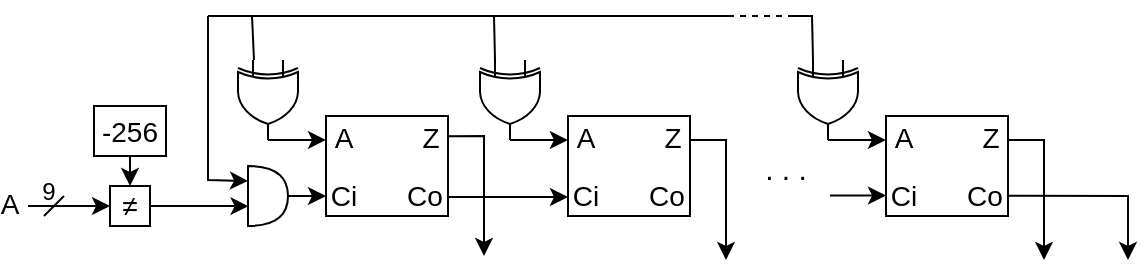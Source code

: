 <mxfile version="24.2.5" type="device">
  <diagram name="Página-1" id="PXSTgWIqo2IdQItfZzyf">
    <mxGraphModel dx="162" dy="577" grid="1" gridSize="1" guides="1" tooltips="1" connect="1" arrows="1" fold="1" page="1" pageScale="1" pageWidth="827" pageHeight="1169" math="0" shadow="0">
      <root>
        <mxCell id="0" />
        <mxCell id="1" parent="0" />
        <mxCell id="TujqaWs24Fju-IIvjXYW-40" value="" style="verticalLabelPosition=bottom;shadow=0;dashed=0;align=center;html=1;verticalAlign=top;shape=mxgraph.electrical.logic_gates.logic_gate;operation=xor;rotation=90;" vertex="1" parent="1">
          <mxGeometry x="1360" y="637" width="40" height="30" as="geometry" />
        </mxCell>
        <mxCell id="TujqaWs24Fju-IIvjXYW-41" value="" style="rounded=0;whiteSpace=wrap;html=1;" vertex="1" parent="1">
          <mxGeometry x="1409" y="660" width="61" height="50" as="geometry" />
        </mxCell>
        <mxCell id="TujqaWs24Fju-IIvjXYW-42" value="" style="endArrow=classic;html=1;rounded=0;entryX=0;entryY=0.239;entryDx=0;entryDy=0;exitX=1;exitY=0.5;exitDx=0;exitDy=0;exitPerimeter=0;entryPerimeter=0;" edge="1" parent="1" source="TujqaWs24Fju-IIvjXYW-40" target="TujqaWs24Fju-IIvjXYW-41">
          <mxGeometry width="50" height="50" relative="1" as="geometry">
            <mxPoint x="1310" y="670" as="sourcePoint" />
            <mxPoint x="1360" y="620" as="targetPoint" />
          </mxGeometry>
        </mxCell>
        <mxCell id="TujqaWs24Fju-IIvjXYW-44" value="&lt;font style=&quot;font-size: 14px;&quot;&gt;A&lt;/font&gt;" style="text;html=1;align=center;verticalAlign=middle;whiteSpace=wrap;rounded=0;" vertex="1" parent="1">
          <mxGeometry x="1409" y="663" width="18" height="16" as="geometry" />
        </mxCell>
        <mxCell id="TujqaWs24Fju-IIvjXYW-45" value="&lt;font style=&quot;font-size: 14px;&quot;&gt;Ci&lt;/font&gt;" style="text;html=1;align=center;verticalAlign=middle;whiteSpace=wrap;rounded=0;" vertex="1" parent="1">
          <mxGeometry x="1411" y="691.63" width="14" height="16.75" as="geometry" />
        </mxCell>
        <mxCell id="TujqaWs24Fju-IIvjXYW-46" value="&lt;font style=&quot;font-size: 14px;&quot;&gt;Co&lt;/font&gt;" style="text;html=1;align=center;verticalAlign=middle;whiteSpace=wrap;rounded=0;" vertex="1" parent="1">
          <mxGeometry x="1447" y="690.88" width="23" height="18.25" as="geometry" />
        </mxCell>
        <mxCell id="TujqaWs24Fju-IIvjXYW-47" value="&lt;font style=&quot;font-size: 14px;&quot;&gt;Z&lt;/font&gt;" style="text;html=1;align=center;verticalAlign=middle;whiteSpace=wrap;rounded=0;" vertex="1" parent="1">
          <mxGeometry x="1453" y="663" width="17" height="16" as="geometry" />
        </mxCell>
        <mxCell id="TujqaWs24Fju-IIvjXYW-48" value="&lt;font style=&quot;font-size: 14px;&quot;&gt;≠&lt;/font&gt;" style="rounded=0;whiteSpace=wrap;html=1;" vertex="1" parent="1">
          <mxGeometry x="1301" y="695" width="20" height="20" as="geometry" />
        </mxCell>
        <mxCell id="TujqaWs24Fju-IIvjXYW-49" value="" style="shape=or;whiteSpace=wrap;html=1;" vertex="1" parent="1">
          <mxGeometry x="1370" y="685" width="20" height="30" as="geometry" />
        </mxCell>
        <mxCell id="TujqaWs24Fju-IIvjXYW-50" value="" style="endArrow=classic;html=1;rounded=0;" edge="1" parent="1">
          <mxGeometry width="50" height="50" relative="1" as="geometry">
            <mxPoint x="1390" y="700" as="sourcePoint" />
            <mxPoint x="1409" y="700" as="targetPoint" />
          </mxGeometry>
        </mxCell>
        <mxCell id="TujqaWs24Fju-IIvjXYW-51" value="" style="endArrow=classic;html=1;rounded=0;" edge="1" parent="1">
          <mxGeometry width="50" height="50" relative="1" as="geometry">
            <mxPoint x="1260" y="705" as="sourcePoint" />
            <mxPoint x="1301" y="705" as="targetPoint" />
          </mxGeometry>
        </mxCell>
        <mxCell id="TujqaWs24Fju-IIvjXYW-52" value="" style="endArrow=classic;html=1;rounded=0;entryX=0.5;entryY=0;entryDx=0;entryDy=0;" edge="1" parent="1" target="TujqaWs24Fju-IIvjXYW-48">
          <mxGeometry width="50" height="50" relative="1" as="geometry">
            <mxPoint x="1311" y="678" as="sourcePoint" />
            <mxPoint x="1320" y="670.88" as="targetPoint" />
          </mxGeometry>
        </mxCell>
        <mxCell id="TujqaWs24Fju-IIvjXYW-53" value="" style="endArrow=classic;html=1;rounded=0;exitX=1;exitY=0.5;exitDx=0;exitDy=0;entryX=0.014;entryY=0.669;entryDx=0;entryDy=0;entryPerimeter=0;" edge="1" parent="1" source="TujqaWs24Fju-IIvjXYW-48" target="TujqaWs24Fju-IIvjXYW-49">
          <mxGeometry width="50" height="50" relative="1" as="geometry">
            <mxPoint x="1355" y="670" as="sourcePoint" />
            <mxPoint x="1405" y="620" as="targetPoint" />
          </mxGeometry>
        </mxCell>
        <mxCell id="TujqaWs24Fju-IIvjXYW-54" value="&lt;font style=&quot;font-size: 14px;&quot;&gt;-256&lt;/font&gt;" style="rounded=0;whiteSpace=wrap;html=1;" vertex="1" parent="1">
          <mxGeometry x="1293" y="655" width="36" height="25" as="geometry" />
        </mxCell>
        <mxCell id="TujqaWs24Fju-IIvjXYW-55" value="" style="endArrow=none;html=1;rounded=0;" edge="1" parent="1">
          <mxGeometry width="50" height="50" relative="1" as="geometry">
            <mxPoint x="1268" y="710" as="sourcePoint" />
            <mxPoint x="1278" y="700" as="targetPoint" />
          </mxGeometry>
        </mxCell>
        <mxCell id="TujqaWs24Fju-IIvjXYW-56" value="9" style="text;html=1;align=center;verticalAlign=middle;whiteSpace=wrap;rounded=0;" vertex="1" parent="1">
          <mxGeometry x="1266" y="692" width="9" height="12" as="geometry" />
        </mxCell>
        <mxCell id="TujqaWs24Fju-IIvjXYW-57" value="" style="endArrow=classic;html=1;rounded=0;entryX=0;entryY=0.25;entryDx=0;entryDy=0;entryPerimeter=0;" edge="1" parent="1" target="TujqaWs24Fju-IIvjXYW-49">
          <mxGeometry width="50" height="50" relative="1" as="geometry">
            <mxPoint x="1350" y="610" as="sourcePoint" />
            <mxPoint x="1440" y="630" as="targetPoint" />
            <Array as="points">
              <mxPoint x="1350" y="692" />
            </Array>
          </mxGeometry>
        </mxCell>
        <mxCell id="TujqaWs24Fju-IIvjXYW-58" value="&lt;font style=&quot;font-size: 14px;&quot;&gt;A&lt;/font&gt;" style="text;html=1;align=center;verticalAlign=middle;whiteSpace=wrap;rounded=0;" vertex="1" parent="1">
          <mxGeometry x="1246" y="699" width="10" height="10" as="geometry" />
        </mxCell>
        <mxCell id="TujqaWs24Fju-IIvjXYW-61" value="" style="rounded=0;whiteSpace=wrap;html=1;" vertex="1" parent="1">
          <mxGeometry x="1530" y="660" width="61" height="50" as="geometry" />
        </mxCell>
        <mxCell id="TujqaWs24Fju-IIvjXYW-66" value="" style="endArrow=classic;html=1;rounded=0;entryX=0;entryY=0.75;entryDx=0;entryDy=0;exitX=1;exitY=0.75;exitDx=0;exitDy=0;" edge="1" parent="1">
          <mxGeometry width="50" height="50" relative="1" as="geometry">
            <mxPoint x="1470" y="700.5" as="sourcePoint" />
            <mxPoint x="1530" y="700.5" as="targetPoint" />
          </mxGeometry>
        </mxCell>
        <mxCell id="TujqaWs24Fju-IIvjXYW-67" value="" style="verticalLabelPosition=bottom;shadow=0;dashed=0;align=center;html=1;verticalAlign=top;shape=mxgraph.electrical.logic_gates.logic_gate;operation=xor;rotation=90;" vertex="1" parent="1">
          <mxGeometry x="1481" y="637" width="40" height="30" as="geometry" />
        </mxCell>
        <mxCell id="TujqaWs24Fju-IIvjXYW-68" value="" style="endArrow=classic;html=1;rounded=0;entryX=-0.001;entryY=0.24;entryDx=0;entryDy=0;exitX=1;exitY=0.5;exitDx=0;exitDy=0;exitPerimeter=0;entryPerimeter=0;" edge="1" parent="1" source="TujqaWs24Fju-IIvjXYW-67" target="TujqaWs24Fju-IIvjXYW-61">
          <mxGeometry width="50" height="50" relative="1" as="geometry">
            <mxPoint x="1431" y="670" as="sourcePoint" />
            <mxPoint x="1530" y="673" as="targetPoint" />
          </mxGeometry>
        </mxCell>
        <mxCell id="TujqaWs24Fju-IIvjXYW-69" value="" style="endArrow=classic;html=1;rounded=0;exitX=0.993;exitY=0.203;exitDx=0;exitDy=0;exitPerimeter=0;" edge="1" parent="1" source="TujqaWs24Fju-IIvjXYW-41">
          <mxGeometry width="50" height="50" relative="1" as="geometry">
            <mxPoint x="1488" y="667" as="sourcePoint" />
            <mxPoint x="1488" y="730" as="targetPoint" />
            <Array as="points">
              <mxPoint x="1488" y="670" />
            </Array>
          </mxGeometry>
        </mxCell>
        <mxCell id="TujqaWs24Fju-IIvjXYW-70" value="&lt;font style=&quot;font-size: 15px;&quot;&gt;. . .&lt;/font&gt;" style="text;html=1;align=center;verticalAlign=middle;whiteSpace=wrap;rounded=0;" vertex="1" parent="1">
          <mxGeometry x="1624" y="676" width="30" height="20" as="geometry" />
        </mxCell>
        <mxCell id="TujqaWs24Fju-IIvjXYW-71" value="" style="endArrow=classic;html=1;rounded=0;exitX=0.993;exitY=0.203;exitDx=0;exitDy=0;exitPerimeter=0;" edge="1" parent="1">
          <mxGeometry width="50" height="50" relative="1" as="geometry">
            <mxPoint x="1591" y="672" as="sourcePoint" />
            <mxPoint x="1609" y="732" as="targetPoint" />
            <Array as="points">
              <mxPoint x="1609" y="672" />
            </Array>
          </mxGeometry>
        </mxCell>
        <mxCell id="TujqaWs24Fju-IIvjXYW-72" value="" style="rounded=0;whiteSpace=wrap;html=1;" vertex="1" parent="1">
          <mxGeometry x="1689" y="660" width="61" height="50" as="geometry" />
        </mxCell>
        <mxCell id="TujqaWs24Fju-IIvjXYW-77" value="" style="verticalLabelPosition=bottom;shadow=0;dashed=0;align=center;html=1;verticalAlign=top;shape=mxgraph.electrical.logic_gates.logic_gate;operation=xor;rotation=90;" vertex="1" parent="1">
          <mxGeometry x="1640" y="637" width="40" height="30" as="geometry" />
        </mxCell>
        <mxCell id="TujqaWs24Fju-IIvjXYW-78" value="" style="endArrow=classic;html=1;rounded=0;entryX=-0.001;entryY=0.24;entryDx=0;entryDy=0;exitX=1;exitY=0.5;exitDx=0;exitDy=0;exitPerimeter=0;entryPerimeter=0;" edge="1" parent="1" source="TujqaWs24Fju-IIvjXYW-77" target="TujqaWs24Fju-IIvjXYW-72">
          <mxGeometry width="50" height="50" relative="1" as="geometry">
            <mxPoint x="1590" y="670" as="sourcePoint" />
            <mxPoint x="1689" y="673" as="targetPoint" />
          </mxGeometry>
        </mxCell>
        <mxCell id="TujqaWs24Fju-IIvjXYW-79" value="" style="endArrow=classic;html=1;rounded=0;" edge="1" parent="1">
          <mxGeometry width="50" height="50" relative="1" as="geometry">
            <mxPoint x="1661" y="699.8" as="sourcePoint" />
            <mxPoint x="1689" y="699.8" as="targetPoint" />
          </mxGeometry>
        </mxCell>
        <mxCell id="TujqaWs24Fju-IIvjXYW-80" value="" style="endArrow=classic;html=1;rounded=0;exitX=0.993;exitY=0.203;exitDx=0;exitDy=0;exitPerimeter=0;" edge="1" parent="1">
          <mxGeometry width="50" height="50" relative="1" as="geometry">
            <mxPoint x="1750" y="672" as="sourcePoint" />
            <mxPoint x="1768" y="732" as="targetPoint" />
            <Array as="points">
              <mxPoint x="1768" y="672" />
            </Array>
          </mxGeometry>
        </mxCell>
        <mxCell id="TujqaWs24Fju-IIvjXYW-81" value="" style="endArrow=classic;html=1;rounded=0;" edge="1" parent="1">
          <mxGeometry width="50" height="50" relative="1" as="geometry">
            <mxPoint x="1750" y="699.83" as="sourcePoint" />
            <mxPoint x="1810" y="732" as="targetPoint" />
            <Array as="points">
              <mxPoint x="1810" y="700" />
            </Array>
          </mxGeometry>
        </mxCell>
        <mxCell id="TujqaWs24Fju-IIvjXYW-82" value="&lt;font style=&quot;font-size: 14px;&quot;&gt;A&lt;/font&gt;" style="text;html=1;align=center;verticalAlign=middle;whiteSpace=wrap;rounded=0;" vertex="1" parent="1">
          <mxGeometry x="1689" y="662.87" width="18" height="16" as="geometry" />
        </mxCell>
        <mxCell id="TujqaWs24Fju-IIvjXYW-83" value="&lt;font style=&quot;font-size: 14px;&quot;&gt;Ci&lt;/font&gt;" style="text;html=1;align=center;verticalAlign=middle;whiteSpace=wrap;rounded=0;" vertex="1" parent="1">
          <mxGeometry x="1691" y="691.5" width="14" height="16.75" as="geometry" />
        </mxCell>
        <mxCell id="TujqaWs24Fju-IIvjXYW-84" value="&lt;font style=&quot;font-size: 14px;&quot;&gt;Co&lt;/font&gt;" style="text;html=1;align=center;verticalAlign=middle;whiteSpace=wrap;rounded=0;" vertex="1" parent="1">
          <mxGeometry x="1727" y="690.75" width="23" height="18.25" as="geometry" />
        </mxCell>
        <mxCell id="TujqaWs24Fju-IIvjXYW-85" value="&lt;font style=&quot;font-size: 14px;&quot;&gt;Z&lt;/font&gt;" style="text;html=1;align=center;verticalAlign=middle;whiteSpace=wrap;rounded=0;" vertex="1" parent="1">
          <mxGeometry x="1733" y="662.87" width="17" height="16" as="geometry" />
        </mxCell>
        <mxCell id="TujqaWs24Fju-IIvjXYW-86" value="&lt;font style=&quot;font-size: 14px;&quot;&gt;A&lt;/font&gt;" style="text;html=1;align=center;verticalAlign=middle;whiteSpace=wrap;rounded=0;" vertex="1" parent="1">
          <mxGeometry x="1530" y="662.94" width="18" height="16" as="geometry" />
        </mxCell>
        <mxCell id="TujqaWs24Fju-IIvjXYW-87" value="&lt;font style=&quot;font-size: 14px;&quot;&gt;Ci&lt;/font&gt;" style="text;html=1;align=center;verticalAlign=middle;whiteSpace=wrap;rounded=0;" vertex="1" parent="1">
          <mxGeometry x="1532" y="691.57" width="14" height="16.75" as="geometry" />
        </mxCell>
        <mxCell id="TujqaWs24Fju-IIvjXYW-88" value="&lt;font style=&quot;font-size: 14px;&quot;&gt;Co&lt;/font&gt;" style="text;html=1;align=center;verticalAlign=middle;whiteSpace=wrap;rounded=0;" vertex="1" parent="1">
          <mxGeometry x="1568" y="690.82" width="23" height="18.25" as="geometry" />
        </mxCell>
        <mxCell id="TujqaWs24Fju-IIvjXYW-89" value="&lt;font style=&quot;font-size: 14px;&quot;&gt;Z&lt;/font&gt;" style="text;html=1;align=center;verticalAlign=middle;whiteSpace=wrap;rounded=0;" vertex="1" parent="1">
          <mxGeometry x="1574" y="662.94" width="17" height="16" as="geometry" />
        </mxCell>
        <mxCell id="TujqaWs24Fju-IIvjXYW-90" value="" style="endArrow=none;html=1;rounded=0;" edge="1" parent="1">
          <mxGeometry width="50" height="50" relative="1" as="geometry">
            <mxPoint x="1350" y="610" as="sourcePoint" />
            <mxPoint x="1610" y="610" as="targetPoint" />
          </mxGeometry>
        </mxCell>
        <mxCell id="TujqaWs24Fju-IIvjXYW-91" value="" style="endArrow=none;dashed=1;html=1;rounded=0;" edge="1" parent="1">
          <mxGeometry width="50" height="50" relative="1" as="geometry">
            <mxPoint x="1604" y="610" as="sourcePoint" />
            <mxPoint x="1640" y="610" as="targetPoint" />
          </mxGeometry>
        </mxCell>
        <mxCell id="TujqaWs24Fju-IIvjXYW-92" value="" style="endArrow=none;html=1;rounded=0;exitX=0;exitY=0.75;exitDx=0;exitDy=0;exitPerimeter=0;" edge="1" parent="1" source="TujqaWs24Fju-IIvjXYW-77">
          <mxGeometry width="50" height="50" relative="1" as="geometry">
            <mxPoint x="1560" y="660" as="sourcePoint" />
            <mxPoint x="1640" y="610" as="targetPoint" />
            <Array as="points">
              <mxPoint x="1652" y="610" />
            </Array>
          </mxGeometry>
        </mxCell>
        <mxCell id="TujqaWs24Fju-IIvjXYW-94" value="" style="endArrow=none;html=1;rounded=0;exitX=0;exitY=0.75;exitDx=0;exitDy=0;exitPerimeter=0;" edge="1" parent="1" source="TujqaWs24Fju-IIvjXYW-67">
          <mxGeometry width="50" height="50" relative="1" as="geometry">
            <mxPoint x="1510" y="680" as="sourcePoint" />
            <mxPoint x="1493" y="610" as="targetPoint" />
          </mxGeometry>
        </mxCell>
        <mxCell id="TujqaWs24Fju-IIvjXYW-95" value="" style="endArrow=none;html=1;rounded=0;exitX=0;exitY=0.75;exitDx=0;exitDy=0;exitPerimeter=0;" edge="1" parent="1">
          <mxGeometry width="50" height="50" relative="1" as="geometry">
            <mxPoint x="1373" y="632" as="sourcePoint" />
            <mxPoint x="1372" y="610" as="targetPoint" />
          </mxGeometry>
        </mxCell>
      </root>
    </mxGraphModel>
  </diagram>
</mxfile>
